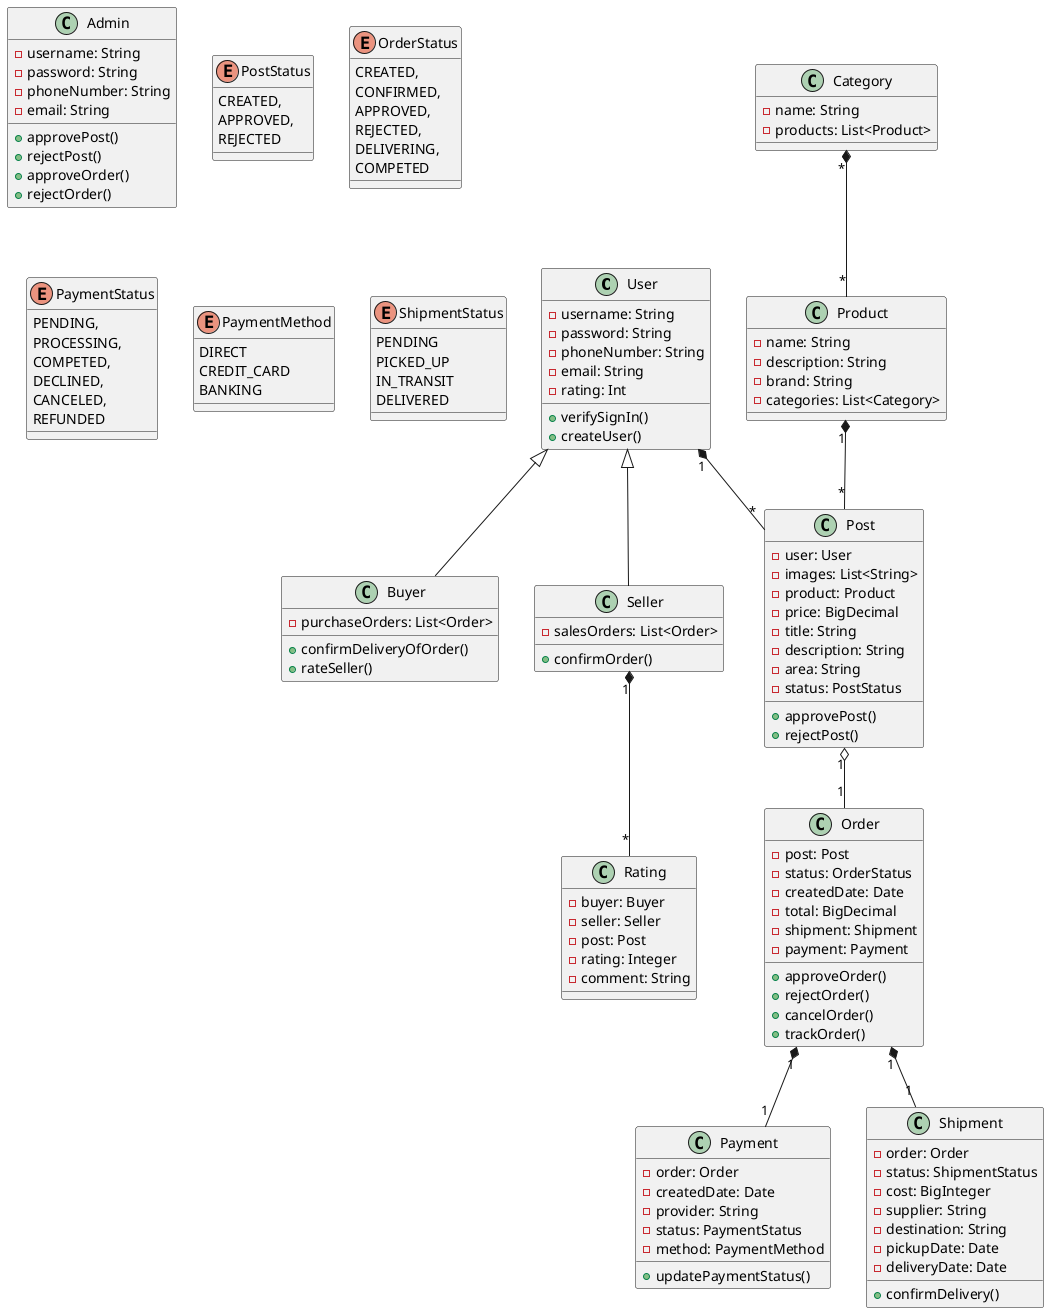 @startuml
class User {
    -username: String
    -password: String
    -phoneNumber: String
    -email: String
    -rating: Int
    +verifySignIn()
    +createUser()
}

class Buyer {
    -purchaseOrders: List<Order>
    +confirmDeliveryOfOrder()
    +rateSeller()
}

class Seller {
    -salesOrders: List<Order>
    +confirmOrder()
}

class Admin {
    -username: String
    -password: String
    -phoneNumber: String
    -email: String
    +approvePost()
    +rejectPost()
    +approveOrder()
    +rejectOrder()
}

class Post {
    -user: User
    -images: List<String>
    -product: Product
    -price: BigDecimal
    -title: String
    -description: String
    -area: String
    -status: PostStatus
    +approvePost()
    +rejectPost()
}

enum PostStatus {
    CREATED,
    APPROVED,
    REJECTED
}

class Order {
    -post: Post
    -status: OrderStatus
    -createdDate: Date
    -total: BigDecimal
    -shipment: Shipment
    -payment: Payment
    +approveOrder()
    +rejectOrder()
    +cancelOrder()
    +trackOrder()
}

enum OrderStatus {
    CREATED,
    CONFIRMED,
    APPROVED,
    REJECTED,
    DELIVERING,
    COMPETED
}

class Payment {
    -order: Order
    -createdDate: Date
    -provider: String
    -status: PaymentStatus
    -method: PaymentMethod
    +updatePaymentStatus()
}

enum PaymentStatus {
    PENDING,
    PROCESSING,
    COMPETED,
    DECLINED,
    CANCELED,
    REFUNDED
}

enum PaymentMethod {
    DIRECT
    CREDIT_CARD
    BANKING
}

class Shipment {
    -order: Order
    -status: ShipmentStatus
    -cost: BigInteger
    -supplier: String
    -destination: String
    -pickupDate: Date
    -deliveryDate: Date
    +confirmDelivery()
}

enum ShipmentStatus {
    PENDING
    PICKED_UP
    IN_TRANSIT
    DELIVERED
}

class Category {
-name: String
-products: List<Product>
}

class Product {
-name: String
-description: String
-brand: String
-categories: List<Category>
}

class Rating {
-buyer: Buyer
-seller: Seller
-post: Post
-rating: Integer
-comment: String
}

User "1" *-- "*" Post
Product "1" *-- "*" Post
Seller "1" *-- "*" Rating
Category "*" *-- "*" Product
Post "1" o-- "1" Order
Order "1" *-- "1" Payment
Order "1" *-- "1" Shipment
User <|-- Buyer
User <|-- Seller

@enduml